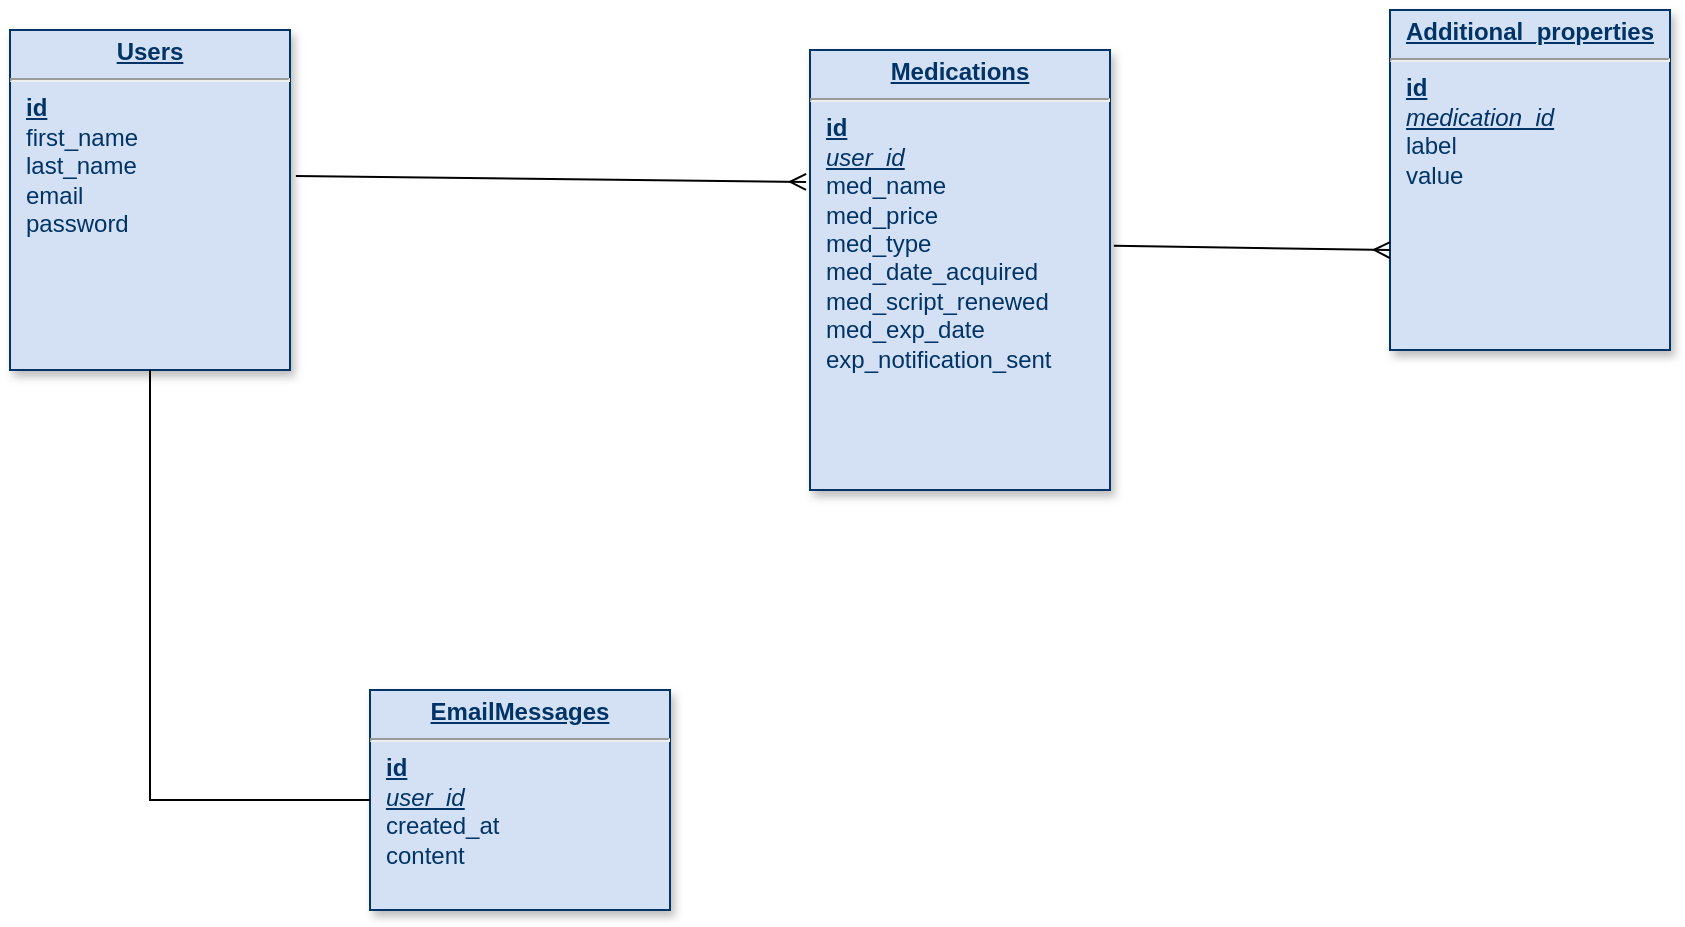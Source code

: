 <mxfile version="18.1.2" type="device"><diagram id="u-VFNtaEtwgiObTQv2lZ" name="Page-1"><mxGraphModel dx="1422" dy="737" grid="1" gridSize="10" guides="1" tooltips="1" connect="1" arrows="1" fold="1" page="1" pageScale="1" pageWidth="1169" pageHeight="827" math="0" shadow="0"><root><mxCell id="0"/><mxCell id="1" parent="0"/><mxCell id="ACHZYIRRSZkvfsCp1v7E-1" value="&lt;p style=&quot;margin: 0px ; margin-top: 4px ; text-align: center ; text-decoration: underline&quot;&gt;&lt;strong&gt;Users&lt;/strong&gt;&lt;/p&gt;&lt;hr&gt;&lt;p style=&quot;margin: 0px ; margin-left: 8px&quot;&gt;&lt;u&gt;&lt;b&gt;id&lt;/b&gt;&lt;/u&gt;&lt;/p&gt;&lt;p style=&quot;margin: 0px ; margin-left: 8px&quot;&gt;&lt;span style=&quot;background-color: initial;&quot;&gt;first_name&lt;/span&gt;&lt;br&gt;&lt;/p&gt;&lt;p style=&quot;margin: 0px ; margin-left: 8px&quot;&gt;&lt;span style=&quot;background-color: initial;&quot;&gt;last_name&lt;/span&gt;&lt;/p&gt;&lt;p style=&quot;margin: 0px ; margin-left: 8px&quot;&gt;email&lt;span style=&quot;background-color: initial;&quot;&gt;&lt;br&gt;&lt;/span&gt;&lt;/p&gt;&lt;p style=&quot;margin: 0px ; margin-left: 8px&quot;&gt;password&lt;br&gt;&lt;/p&gt;" style="verticalAlign=top;align=left;overflow=fill;fontSize=12;fontFamily=Helvetica;html=1;strokeColor=#003366;shadow=1;fillColor=#D4E1F5;fontColor=#003366" parent="1" vertex="1"><mxGeometry x="330" y="140" width="140" height="170" as="geometry"/></mxCell><mxCell id="ACHZYIRRSZkvfsCp1v7E-2" value="&lt;p style=&quot;margin: 0px ; margin-top: 4px ; text-align: center ; text-decoration: underline&quot;&gt;&lt;strong&gt;Medications&lt;/strong&gt;&lt;/p&gt;&lt;hr&gt;&lt;p style=&quot;margin: 0px ; margin-left: 8px&quot;&gt;&lt;u&gt;&lt;b&gt;id&lt;/b&gt;&lt;/u&gt;&lt;/p&gt;&lt;p style=&quot;margin: 0px ; margin-left: 8px&quot;&gt;&lt;i style=&quot;background-color: initial;&quot;&gt;&lt;u&gt;user_id&lt;/u&gt;&lt;/i&gt;&lt;br&gt;&lt;/p&gt;&lt;p style=&quot;margin: 0px ; margin-left: 8px&quot;&gt;med_name&lt;/p&gt;&lt;p style=&quot;margin: 0px ; margin-left: 8px&quot;&gt;med_price&lt;/p&gt;&lt;p style=&quot;margin: 0px ; margin-left: 8px&quot;&gt;med_type&lt;/p&gt;&lt;p style=&quot;margin: 0px ; margin-left: 8px&quot;&gt;med_date_acquired&lt;/p&gt;&lt;p style=&quot;margin: 0px ; margin-left: 8px&quot;&gt;med_script_renewed&lt;/p&gt;&lt;p style=&quot;margin: 0px ; margin-left: 8px&quot;&gt;med_exp_date&lt;/p&gt;&lt;p style=&quot;margin: 0px ; margin-left: 8px&quot;&gt;exp_notification_sent&lt;br&gt;&lt;/p&gt;" style="verticalAlign=top;align=left;overflow=fill;fontSize=12;fontFamily=Helvetica;html=1;strokeColor=#003366;shadow=1;fillColor=#D4E1F5;fontColor=#003366" parent="1" vertex="1"><mxGeometry x="730" y="150" width="150" height="220" as="geometry"/></mxCell><mxCell id="ACHZYIRRSZkvfsCp1v7E-3" value="&lt;p style=&quot;margin: 0px ; margin-top: 4px ; text-align: center ; text-decoration: underline&quot;&gt;&lt;strong&gt;EmailMessages&lt;/strong&gt;&lt;/p&gt;&lt;hr&gt;&lt;p style=&quot;margin: 0px ; margin-left: 8px&quot;&gt;&lt;u&gt;&lt;b&gt;id&lt;/b&gt;&lt;/u&gt;&lt;/p&gt;&lt;p style=&quot;margin: 0px ; margin-left: 8px&quot;&gt;&lt;i&gt;&lt;u&gt;user_id&lt;/u&gt;&lt;/i&gt;&lt;/p&gt;&lt;p style=&quot;margin: 0px ; margin-left: 8px&quot;&gt;created_at&lt;/p&gt;&lt;p style=&quot;margin: 0px ; margin-left: 8px&quot;&gt;content&lt;/p&gt;" style="verticalAlign=top;align=left;overflow=fill;fontSize=12;fontFamily=Helvetica;html=1;strokeColor=#003366;shadow=1;fillColor=#D4E1F5;fontColor=#003366" parent="1" vertex="1"><mxGeometry x="510" y="470" width="150" height="110" as="geometry"/></mxCell><mxCell id="ACHZYIRRSZkvfsCp1v7E-4" value="" style="endArrow=ERmany;html=1;rounded=0;endFill=0;exitX=1.021;exitY=0.441;exitDx=0;exitDy=0;exitPerimeter=0;entryX=-0.013;entryY=0.309;entryDx=0;entryDy=0;entryPerimeter=0;" parent="1" edge="1"><mxGeometry width="50" height="50" relative="1" as="geometry"><mxPoint x="472.94" y="212.97" as="sourcePoint"/><mxPoint x="728.05" y="215.98" as="targetPoint"/><Array as="points"/></mxGeometry></mxCell><mxCell id="ACHZYIRRSZkvfsCp1v7E-6" value="" style="endArrow=none;html=1;rounded=0;exitX=0;exitY=0.5;exitDx=0;exitDy=0;endFill=0;entryX=0.5;entryY=1;entryDx=0;entryDy=0;" parent="1" source="ACHZYIRRSZkvfsCp1v7E-3" target="ACHZYIRRSZkvfsCp1v7E-1" edge="1"><mxGeometry width="50" height="50" relative="1" as="geometry"><mxPoint x="270" y="495" as="sourcePoint"/><mxPoint x="385" y="370" as="targetPoint"/><Array as="points"><mxPoint x="400" y="525"/></Array></mxGeometry></mxCell><mxCell id="Dq3dw2bBNa7eHgwo2sk_-1" value="&lt;p style=&quot;margin: 0px ; margin-top: 4px ; text-align: center ; text-decoration: underline&quot;&gt;&lt;strong&gt;Additional_properties&lt;/strong&gt;&lt;/p&gt;&lt;hr&gt;&lt;p style=&quot;margin: 0px ; margin-left: 8px&quot;&gt;&lt;u&gt;&lt;b&gt;id&lt;/b&gt;&lt;/u&gt;&lt;/p&gt;&lt;p style=&quot;margin: 0px ; margin-left: 8px&quot;&gt;&lt;span style=&quot;background-color: initial;&quot;&gt;&lt;i&gt;&lt;u&gt;medication_id&lt;/u&gt;&lt;/i&gt;&lt;/span&gt;&lt;/p&gt;&lt;p style=&quot;margin: 0px ; margin-left: 8px&quot;&gt;label&lt;/p&gt;&lt;p style=&quot;margin: 0px ; margin-left: 8px&quot;&gt;value&lt;/p&gt;" style="verticalAlign=top;align=left;overflow=fill;fontSize=12;fontFamily=Helvetica;html=1;strokeColor=#003366;shadow=1;fillColor=#D4E1F5;fontColor=#003366" parent="1" vertex="1"><mxGeometry x="1020" y="130" width="140" height="170" as="geometry"/></mxCell><mxCell id="Dq3dw2bBNa7eHgwo2sk_-2" value="" style="endArrow=ERmany;html=1;rounded=0;endFill=0;exitX=1.013;exitY=0.445;exitDx=0;exitDy=0;exitPerimeter=0;entryX=0;entryY=0.706;entryDx=0;entryDy=0;entryPerimeter=0;" parent="1" source="ACHZYIRRSZkvfsCp1v7E-2" target="Dq3dw2bBNa7eHgwo2sk_-1" edge="1"><mxGeometry width="50" height="50" relative="1" as="geometry"><mxPoint x="970" y="224.5" as="sourcePoint"/><mxPoint x="670" y="250" as="targetPoint"/><Array as="points"/></mxGeometry></mxCell></root></mxGraphModel></diagram></mxfile>